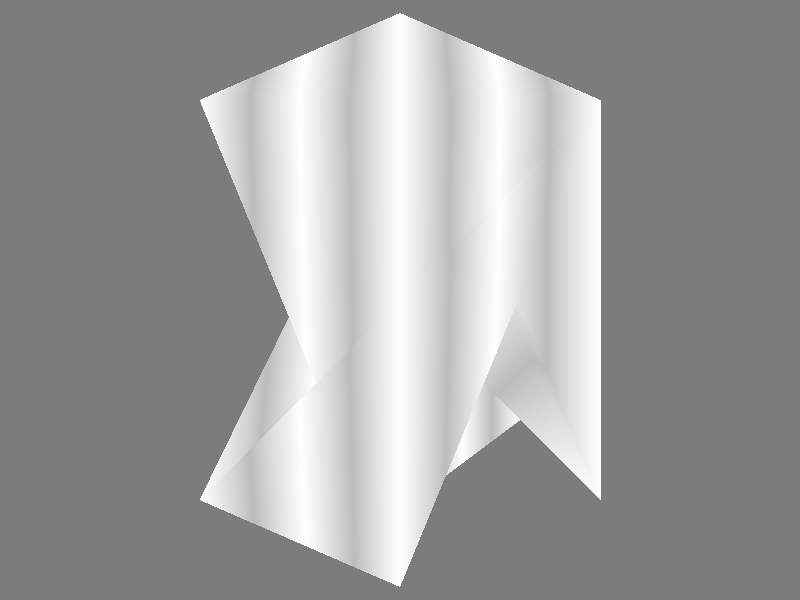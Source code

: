 // HUMAN: Had to add this because ChatGPT skipped it
#declare phi = (1+sqrt(5))/2; // Golden ratio

// Define vertices of the rhombic dodecahedron
#declare vertices = array[14]{
  <1, 1, 1>, <1, 1, -1>, <1, -1, 1>, <1, -1, -1>, 
  <-1, 1, 1>, <-1, 1, -1>, <-1, -1, 1>, <-1, -1, -1>, 
  <0, phi, 1/phi>, <0, phi, -1/phi>, <0, -phi, 1/phi>, <0, -phi, -1/phi>, 
  <1/phi, 1/phi, phi>, <1/phi, -1/phi, phi>
};

// Define faces of the rhombic dodecahedron
#declare faces = array[24]{
  //<0, 2, 12, 6>, <0, 4, 10, 2>, <0, 6, 8, 4>, <2, 10, 14, 12>, // HUMAN: Vertex[14] doesn't exist 
  //<4, 8, 9, 10>, <6, 12, 13, 8>, <1, 3, 13, 12>, <1, 5, 9, 3>, 
  //<1, 7, 11, 5>, <3, 9, 8, 13>, <5, 11, 14, 10>, <7, 13, 8, 11>    
  
  <0,2,12>,<0,12,6>, <0,4,10>,<0,10,2>,  <0,6,8>,<0,8,4>,     <2,10,13>,<2,13,12>, // GPT: Change the 14s to 13s 
  <4,8,9>,<4,9,10>,  <6,12,13>,<6,13,8>, <1,3,13>,<1,13,12>,  <1,5,9>,<1,9,3>, 
  <1,7,11>,<1,11,5>, <3,9,8>,<3,8,13>,   <5,11,13>,<5,13,10>, <7,13,8>,<7,8,11>
};

// Define marble material
#declare marble_texture = texture {
  pigment {marble color_map { [0.0 rgb <1,1,1>] [0.5 rgb <0.5,0.5,0.5>] [1.0 rgb <1,1,1>]}}
  normal {bumps 0.5 scale 0.02}
  finish {ambient 0.2 diffuse 0.8 reflection 0.2}
}

// Draw the rhombic dodecahedron with marble material
camera {location <0, 0, -4> look_at <0, 0, 0>}
light_source {<0, 10, -10> color rgb <1, 1, 1>}
background {color rgb <0.2, 0.2, 0.2>}
global_settings {assumed_gamma 1}
mesh2 { // HUMAN: the contents of this should have been mesh2, not mesh
  vertex_vectors {
    14,
    vertices[0],// HUMAN: it's pointless to write a new vector and enter each element of the existing vector. just use the whole vector
    vertices[1],// HUMAN: there is no magic ... expander, each line must be written
    vertices[2],
    vertices[3],
    vertices[4],
    vertices[5],
    vertices[6],
    vertices[7],
    vertices[8],
    vertices[9],
    vertices[10],
    vertices[11],
    vertices[12],
    vertices[13]
  }
  face_indices {
    24,
    faces[0],// HUMAN: it's pointless to write a new vector and enter each element of the existing vector. just use the whole vector
    faces[1],// HUMAN: there is no magic ... expander, each line must be written
    faces[2],
    faces[3],
    faces[4],
    faces[5],
    faces[6],
    faces[7],
    faces[8],
    faces[9],
    faces[10],
    faces[11],
    faces[12],
    faces[13],
    faces[14],
    faces[15],
    faces[16],
    faces[17],
    faces[18],
    faces[19],
    faces[20],
    faces[21],
    faces[22],
    faces[23]
  }
  texture {marble_texture}
}